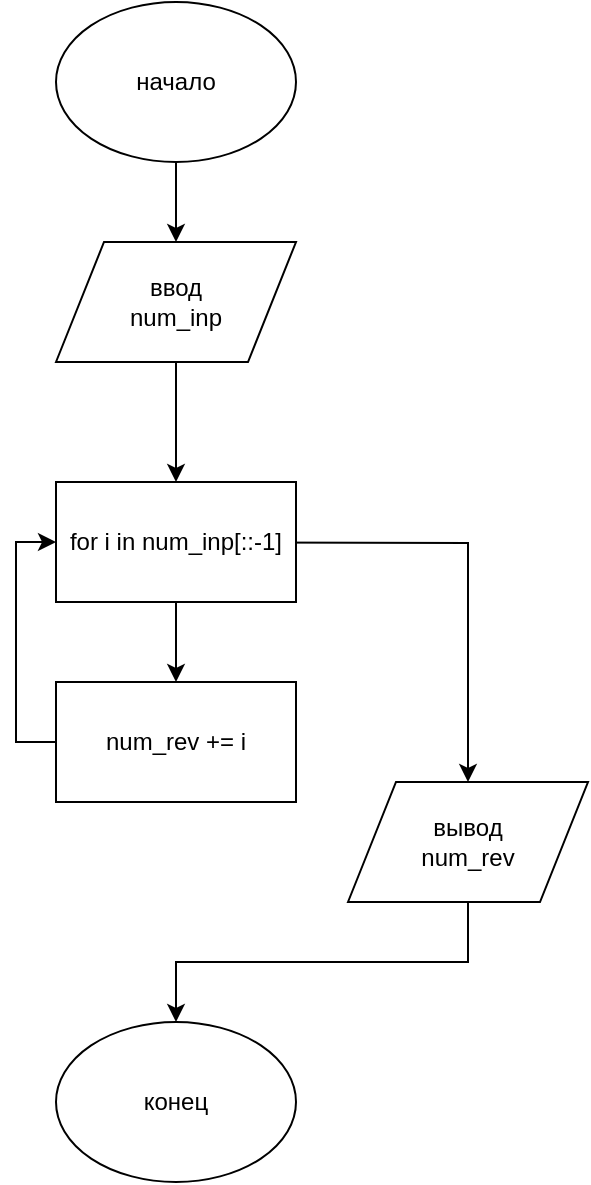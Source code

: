 <mxfile version="13.1.3" type="device"><diagram id="Sto_fqK2arsPBXhH0ZG5" name="Страница 1"><mxGraphModel dx="1449" dy="609" grid="1" gridSize="10" guides="1" tooltips="1" connect="1" arrows="1" fold="1" page="1" pageScale="1" pageWidth="827" pageHeight="1169" math="0" shadow="0"><root><mxCell id="0"/><mxCell id="1" parent="0"/><mxCell id="zBZwCg-d8NPrS33FrNPe-1" value="" style="edgeStyle=orthogonalEdgeStyle;rounded=0;orthogonalLoop=1;jettySize=auto;html=1;" edge="1" parent="1" source="zBZwCg-d8NPrS33FrNPe-2" target="zBZwCg-d8NPrS33FrNPe-3"><mxGeometry relative="1" as="geometry"/></mxCell><mxCell id="zBZwCg-d8NPrS33FrNPe-2" value="начало" style="ellipse;whiteSpace=wrap;html=1;" vertex="1" parent="1"><mxGeometry x="354" y="40" width="120" height="80" as="geometry"/></mxCell><mxCell id="zBZwCg-d8NPrS33FrNPe-21" value="" style="edgeStyle=orthogonalEdgeStyle;rounded=0;orthogonalLoop=1;jettySize=auto;html=1;entryX=0.5;entryY=0;entryDx=0;entryDy=0;" edge="1" parent="1" source="zBZwCg-d8NPrS33FrNPe-3" target="zBZwCg-d8NPrS33FrNPe-26"><mxGeometry relative="1" as="geometry"><mxPoint x="414" y="260" as="targetPoint"/></mxGeometry></mxCell><mxCell id="zBZwCg-d8NPrS33FrNPe-3" value="ввод&lt;br&gt;num_inp" style="shape=parallelogram;perimeter=parallelogramPerimeter;whiteSpace=wrap;html=1;" vertex="1" parent="1"><mxGeometry x="354" y="160" width="120" height="60" as="geometry"/></mxCell><mxCell id="zBZwCg-d8NPrS33FrNPe-4" style="edgeStyle=orthogonalEdgeStyle;rounded=0;orthogonalLoop=1;jettySize=auto;html=1;exitX=0;exitY=0.5;exitDx=0;exitDy=0;" edge="1" parent="1" target="zBZwCg-d8NPrS33FrNPe-15"><mxGeometry relative="1" as="geometry"><mxPoint x="356" y="310" as="sourcePoint"/></mxGeometry></mxCell><mxCell id="zBZwCg-d8NPrS33FrNPe-25" value="" style="edgeStyle=orthogonalEdgeStyle;rounded=0;orthogonalLoop=1;jettySize=auto;html=1;exitX=0.5;exitY=1;exitDx=0;exitDy=0;" edge="1" parent="1" source="zBZwCg-d8NPrS33FrNPe-26" target="zBZwCg-d8NPrS33FrNPe-10"><mxGeometry relative="1" as="geometry"><mxPoint x="414" y="360" as="sourcePoint"/></mxGeometry></mxCell><mxCell id="zBZwCg-d8NPrS33FrNPe-29" style="edgeStyle=orthogonalEdgeStyle;rounded=0;orthogonalLoop=1;jettySize=auto;html=1;exitX=0;exitY=0.5;exitDx=0;exitDy=0;entryX=0;entryY=0.5;entryDx=0;entryDy=0;" edge="1" parent="1" source="zBZwCg-d8NPrS33FrNPe-10" target="zBZwCg-d8NPrS33FrNPe-26"><mxGeometry relative="1" as="geometry"/></mxCell><mxCell id="zBZwCg-d8NPrS33FrNPe-10" value="num_rev += i" style="rounded=0;whiteSpace=wrap;html=1;" vertex="1" parent="1"><mxGeometry x="354" y="380" width="120" height="60" as="geometry"/></mxCell><mxCell id="zBZwCg-d8NPrS33FrNPe-14" style="edgeStyle=orthogonalEdgeStyle;rounded=0;orthogonalLoop=1;jettySize=auto;html=1;exitX=0.5;exitY=1;exitDx=0;exitDy=0;entryX=0.5;entryY=0;entryDx=0;entryDy=0;" edge="1" parent="1" source="zBZwCg-d8NPrS33FrNPe-15" target="zBZwCg-d8NPrS33FrNPe-16"><mxGeometry relative="1" as="geometry"/></mxCell><mxCell id="zBZwCg-d8NPrS33FrNPe-15" value="вывод&lt;br&gt;num_rev" style="shape=parallelogram;perimeter=parallelogramPerimeter;whiteSpace=wrap;html=1;" vertex="1" parent="1"><mxGeometry x="500" y="430" width="120" height="60" as="geometry"/></mxCell><mxCell id="zBZwCg-d8NPrS33FrNPe-16" value="конец" style="ellipse;whiteSpace=wrap;html=1;" vertex="1" parent="1"><mxGeometry x="354" y="550" width="120" height="80" as="geometry"/></mxCell><mxCell id="zBZwCg-d8NPrS33FrNPe-26" value="for i in num_inp[::-1]" style="rounded=0;whiteSpace=wrap;html=1;" vertex="1" parent="1"><mxGeometry x="354" y="280" width="120" height="60" as="geometry"/></mxCell></root></mxGraphModel></diagram></mxfile>
